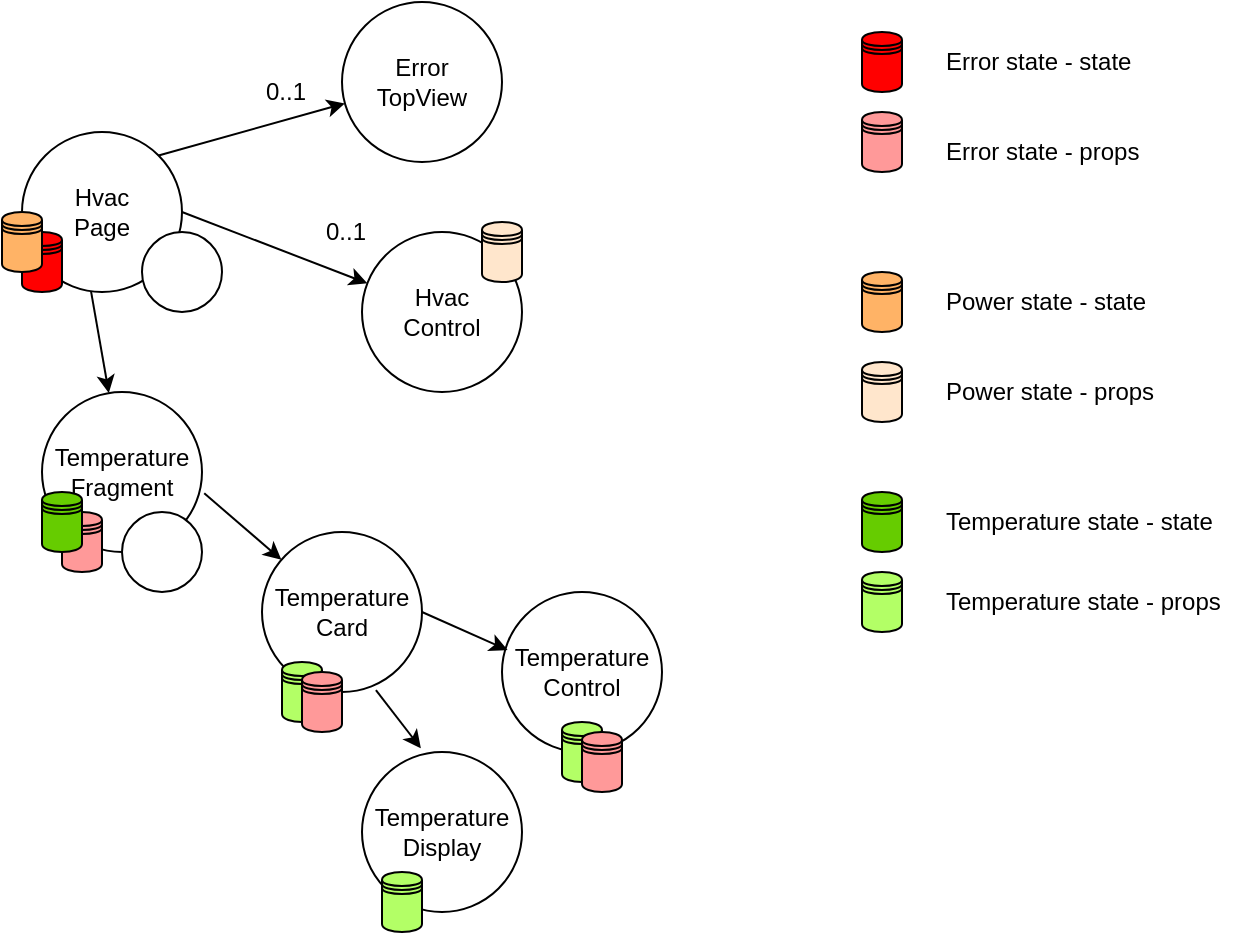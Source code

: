 <mxfile version="12.1.3" pages="2"><diagram id="RL0XcXiybKB3q-PlKiXd" name="Page-1"><mxGraphModel dx="1260" dy="547" grid="1" gridSize="10" guides="1" tooltips="1" connect="1" arrows="1" fold="1" page="1" pageScale="1" pageWidth="827" pageHeight="1169" math="0" shadow="0"><root><mxCell id="tbMCr9wLj3O3u-lx7dDG-0"/><mxCell id="tbMCr9wLj3O3u-lx7dDG-1" parent="tbMCr9wLj3O3u-lx7dDG-0"/><mxCell id="tbMCr9wLj3O3u-lx7dDG-2" value="Hvac&lt;br&gt;Page" style="ellipse;whiteSpace=wrap;html=1;aspect=fixed;" vertex="1" parent="tbMCr9wLj3O3u-lx7dDG-1"><mxGeometry x="180" y="80" width="80" height="80" as="geometry"/></mxCell><mxCell id="tbMCr9wLj3O3u-lx7dDG-3" value="Hvac&lt;br&gt;Control" style="ellipse;whiteSpace=wrap;html=1;aspect=fixed;" vertex="1" parent="tbMCr9wLj3O3u-lx7dDG-1"><mxGeometry x="350" y="130" width="80" height="80" as="geometry"/></mxCell><mxCell id="tbMCr9wLj3O3u-lx7dDG-4" value="Temperature&lt;br&gt;Fragment" style="ellipse;whiteSpace=wrap;html=1;aspect=fixed;" vertex="1" parent="tbMCr9wLj3O3u-lx7dDG-1"><mxGeometry x="190" y="210" width="80" height="80" as="geometry"/></mxCell><mxCell id="tbMCr9wLj3O3u-lx7dDG-5" value="" style="endArrow=classic;html=1;exitX=1;exitY=0.5;exitDx=0;exitDy=0;" edge="1" parent="tbMCr9wLj3O3u-lx7dDG-1" source="tbMCr9wLj3O3u-lx7dDG-2" target="tbMCr9wLj3O3u-lx7dDG-3"><mxGeometry width="50" height="50" relative="1" as="geometry"><mxPoint x="370" y="130" as="sourcePoint"/><mxPoint x="420" y="80" as="targetPoint"/></mxGeometry></mxCell><mxCell id="tbMCr9wLj3O3u-lx7dDG-6" value="0..1" style="text;html=1;resizable=0;points=[];autosize=1;align=left;verticalAlign=top;spacingTop=-4;" vertex="1" parent="tbMCr9wLj3O3u-lx7dDG-1"><mxGeometry x="330" y="120" width="40" height="20" as="geometry"/></mxCell><mxCell id="tbMCr9wLj3O3u-lx7dDG-7" value="" style="endArrow=classic;html=1;exitX=0.432;exitY=0.999;exitDx=0;exitDy=0;exitPerimeter=0;" edge="1" parent="tbMCr9wLj3O3u-lx7dDG-1" source="tbMCr9wLj3O3u-lx7dDG-2" target="tbMCr9wLj3O3u-lx7dDG-4"><mxGeometry width="50" height="50" relative="1" as="geometry"><mxPoint x="270" y="130" as="sourcePoint"/><mxPoint x="362.666" y="165.641" as="targetPoint"/></mxGeometry></mxCell><mxCell id="tbMCr9wLj3O3u-lx7dDG-8" value="" style="shape=datastore;whiteSpace=wrap;html=1;fillColor=#FF0000;" vertex="1" parent="tbMCr9wLj3O3u-lx7dDG-1"><mxGeometry x="180" y="130" width="20" height="30" as="geometry"/></mxCell><mxCell id="tbMCr9wLj3O3u-lx7dDG-9" value="" style="shape=datastore;whiteSpace=wrap;html=1;fillColor=#FF0000;" vertex="1" parent="tbMCr9wLj3O3u-lx7dDG-1"><mxGeometry x="600" y="30" width="20" height="30" as="geometry"/></mxCell><mxCell id="tbMCr9wLj3O3u-lx7dDG-10" value="Error state - state" style="text;html=1;resizable=0;points=[];autosize=1;align=left;verticalAlign=top;spacingTop=-4;" vertex="1" parent="tbMCr9wLj3O3u-lx7dDG-1"><mxGeometry x="640" y="35" width="110" height="20" as="geometry"/></mxCell><mxCell id="tbMCr9wLj3O3u-lx7dDG-11" value="" style="shape=datastore;whiteSpace=wrap;html=1;fillColor=#FFB366;" vertex="1" parent="tbMCr9wLj3O3u-lx7dDG-1"><mxGeometry x="600" y="150" width="20" height="30" as="geometry"/></mxCell><mxCell id="tbMCr9wLj3O3u-lx7dDG-12" value="Power state - state" style="text;html=1;resizable=0;points=[];autosize=1;align=left;verticalAlign=top;spacingTop=-4;" vertex="1" parent="tbMCr9wLj3O3u-lx7dDG-1"><mxGeometry x="640" y="155" width="120" height="20" as="geometry"/></mxCell><mxCell id="tbMCr9wLj3O3u-lx7dDG-15" value="" style="shape=datastore;whiteSpace=wrap;html=1;fillColor=#FFB366;" vertex="1" parent="tbMCr9wLj3O3u-lx7dDG-1"><mxGeometry x="170" y="120" width="20" height="30" as="geometry"/></mxCell><mxCell id="tbMCr9wLj3O3u-lx7dDG-16" value="" style="shape=datastore;whiteSpace=wrap;html=1;fillColor=#FFE6CC;" vertex="1" parent="tbMCr9wLj3O3u-lx7dDG-1"><mxGeometry x="600" y="195" width="20" height="30" as="geometry"/></mxCell><mxCell id="tbMCr9wLj3O3u-lx7dDG-17" value="Power state - props&lt;br&gt;" style="text;html=1;resizable=0;points=[];autosize=1;align=left;verticalAlign=top;spacingTop=-4;" vertex="1" parent="tbMCr9wLj3O3u-lx7dDG-1"><mxGeometry x="640" y="200" width="120" height="20" as="geometry"/></mxCell><mxCell id="tbMCr9wLj3O3u-lx7dDG-18" value="" style="shape=datastore;whiteSpace=wrap;html=1;fillColor=#FFE6CC;" vertex="1" parent="tbMCr9wLj3O3u-lx7dDG-1"><mxGeometry x="410" y="125" width="20" height="30" as="geometry"/></mxCell><mxCell id="tbMCr9wLj3O3u-lx7dDG-19" value="Error&lt;br&gt;TopView" style="ellipse;whiteSpace=wrap;html=1;aspect=fixed;" vertex="1" parent="tbMCr9wLj3O3u-lx7dDG-1"><mxGeometry x="340" y="15" width="80" height="80" as="geometry"/></mxCell><mxCell id="tbMCr9wLj3O3u-lx7dDG-20" value="" style="endArrow=classic;html=1;exitX=1;exitY=0;exitDx=0;exitDy=0;" edge="1" parent="tbMCr9wLj3O3u-lx7dDG-1" source="tbMCr9wLj3O3u-lx7dDG-2" target="tbMCr9wLj3O3u-lx7dDG-19"><mxGeometry width="50" height="50" relative="1" as="geometry"><mxPoint x="270" y="130" as="sourcePoint"/><mxPoint x="362.666" y="165.641" as="targetPoint"/></mxGeometry></mxCell><mxCell id="tbMCr9wLj3O3u-lx7dDG-21" value="0..1" style="text;html=1;resizable=0;points=[];autosize=1;align=left;verticalAlign=top;spacingTop=-4;" vertex="1" parent="tbMCr9wLj3O3u-lx7dDG-1"><mxGeometry x="300" y="50" width="40" height="20" as="geometry"/></mxCell><mxCell id="tbMCr9wLj3O3u-lx7dDG-25" value="" style="shape=datastore;whiteSpace=wrap;html=1;fillColor=#FF9999;" vertex="1" parent="tbMCr9wLj3O3u-lx7dDG-1"><mxGeometry x="600" y="70" width="20" height="30" as="geometry"/></mxCell><mxCell id="tbMCr9wLj3O3u-lx7dDG-26" value="" style="shape=datastore;whiteSpace=wrap;html=1;fillColor=#FF9999;" vertex="1" parent="tbMCr9wLj3O3u-lx7dDG-1"><mxGeometry x="200" y="270" width="20" height="30" as="geometry"/></mxCell><mxCell id="tbMCr9wLj3O3u-lx7dDG-27" value="Error state - props" style="text;html=1;resizable=0;points=[];autosize=1;align=left;verticalAlign=top;spacingTop=-4;" vertex="1" parent="tbMCr9wLj3O3u-lx7dDG-1"><mxGeometry x="640" y="80" width="110" height="20" as="geometry"/></mxCell><mxCell id="tbMCr9wLj3O3u-lx7dDG-28" value="" style="ellipse;whiteSpace=wrap;html=1;aspect=fixed;fillColor=#FFFFFF;" vertex="1" parent="tbMCr9wLj3O3u-lx7dDG-1"><mxGeometry x="230" y="270" width="40" height="40" as="geometry"/></mxCell><mxCell id="tbMCr9wLj3O3u-lx7dDG-29" value="" style="shape=datastore;whiteSpace=wrap;html=1;fillColor=#66CC00;" vertex="1" parent="tbMCr9wLj3O3u-lx7dDG-1"><mxGeometry x="600" y="260" width="20" height="30" as="geometry"/></mxCell><mxCell id="tbMCr9wLj3O3u-lx7dDG-30" value="" style="shape=datastore;whiteSpace=wrap;html=1;fillColor=#B3FF66;" vertex="1" parent="tbMCr9wLj3O3u-lx7dDG-1"><mxGeometry x="600" y="300" width="20" height="30" as="geometry"/></mxCell><mxCell id="tbMCr9wLj3O3u-lx7dDG-31" value="Temperature state - state" style="text;html=1;resizable=0;points=[];autosize=1;align=left;verticalAlign=top;spacingTop=-4;" vertex="1" parent="tbMCr9wLj3O3u-lx7dDG-1"><mxGeometry x="640" y="265" width="150" height="20" as="geometry"/></mxCell><mxCell id="tbMCr9wLj3O3u-lx7dDG-32" value="" style="shape=datastore;whiteSpace=wrap;html=1;fillColor=#66CC00;" vertex="1" parent="tbMCr9wLj3O3u-lx7dDG-1"><mxGeometry x="190" y="260" width="20" height="30" as="geometry"/></mxCell><mxCell id="tbMCr9wLj3O3u-lx7dDG-33" value="Temperature state - props" style="text;html=1;resizable=0;points=[];autosize=1;align=left;verticalAlign=top;spacingTop=-4;" vertex="1" parent="tbMCr9wLj3O3u-lx7dDG-1"><mxGeometry x="640" y="305" width="150" height="20" as="geometry"/></mxCell><mxCell id="tbMCr9wLj3O3u-lx7dDG-34" value="Temperature&lt;br&gt;Display" style="ellipse;whiteSpace=wrap;html=1;aspect=fixed;" vertex="1" parent="tbMCr9wLj3O3u-lx7dDG-1"><mxGeometry x="350" y="390" width="80" height="80" as="geometry"/></mxCell><mxCell id="tbMCr9wLj3O3u-lx7dDG-35" value="Temperature&lt;br&gt;Control" style="ellipse;whiteSpace=wrap;html=1;aspect=fixed;" vertex="1" parent="tbMCr9wLj3O3u-lx7dDG-1"><mxGeometry x="420" y="310" width="80" height="80" as="geometry"/></mxCell><mxCell id="tbMCr9wLj3O3u-lx7dDG-36" value="Temperature&lt;br&gt;Card" style="ellipse;whiteSpace=wrap;html=1;aspect=fixed;" vertex="1" parent="tbMCr9wLj3O3u-lx7dDG-1"><mxGeometry x="300" y="280" width="80" height="80" as="geometry"/></mxCell><mxCell id="tbMCr9wLj3O3u-lx7dDG-37" value="" style="endArrow=classic;html=1;exitX=1.014;exitY=0.633;exitDx=0;exitDy=0;exitPerimeter=0;" edge="1" parent="tbMCr9wLj3O3u-lx7dDG-1" source="tbMCr9wLj3O3u-lx7dDG-4" target="tbMCr9wLj3O3u-lx7dDG-36"><mxGeometry width="50" height="50" relative="1" as="geometry"><mxPoint x="224.56" y="169.92" as="sourcePoint"/><mxPoint x="233.424" y="220.544" as="targetPoint"/></mxGeometry></mxCell><mxCell id="tbMCr9wLj3O3u-lx7dDG-38" value="" style="endArrow=classic;html=1;exitX=0.712;exitY=0.988;exitDx=0;exitDy=0;exitPerimeter=0;entryX=0.368;entryY=-0.023;entryDx=0;entryDy=0;entryPerimeter=0;" edge="1" parent="tbMCr9wLj3O3u-lx7dDG-1" source="tbMCr9wLj3O3u-lx7dDG-36" target="tbMCr9wLj3O3u-lx7dDG-34"><mxGeometry width="50" height="50" relative="1" as="geometry"><mxPoint x="281.12" y="270.64" as="sourcePoint"/><mxPoint x="319.76" y="303.817" as="targetPoint"/></mxGeometry></mxCell><mxCell id="tbMCr9wLj3O3u-lx7dDG-39" value="" style="endArrow=classic;html=1;exitX=1;exitY=0.5;exitDx=0;exitDy=0;entryX=0.035;entryY=0.363;entryDx=0;entryDy=0;entryPerimeter=0;" edge="1" parent="tbMCr9wLj3O3u-lx7dDG-1" source="tbMCr9wLj3O3u-lx7dDG-36" target="tbMCr9wLj3O3u-lx7dDG-35"><mxGeometry width="50" height="50" relative="1" as="geometry"><mxPoint x="366.96" y="369.04" as="sourcePoint"/><mxPoint x="389.44" y="398.16" as="targetPoint"/></mxGeometry></mxCell><mxCell id="tbMCr9wLj3O3u-lx7dDG-40" value="" style="shape=datastore;whiteSpace=wrap;html=1;fillColor=#B3FF66;" vertex="1" parent="tbMCr9wLj3O3u-lx7dDG-1"><mxGeometry x="310" y="345" width="20" height="30" as="geometry"/></mxCell><mxCell id="tbMCr9wLj3O3u-lx7dDG-41" value="" style="shape=datastore;whiteSpace=wrap;html=1;fillColor=#B3FF66;" vertex="1" parent="tbMCr9wLj3O3u-lx7dDG-1"><mxGeometry x="360" y="450" width="20" height="30" as="geometry"/></mxCell><mxCell id="tbMCr9wLj3O3u-lx7dDG-42" value="" style="shape=datastore;whiteSpace=wrap;html=1;fillColor=#B3FF66;" vertex="1" parent="tbMCr9wLj3O3u-lx7dDG-1"><mxGeometry x="450" y="375" width="20" height="30" as="geometry"/></mxCell><mxCell id="tbMCr9wLj3O3u-lx7dDG-43" value="" style="shape=datastore;whiteSpace=wrap;html=1;fillColor=#FF9999;" vertex="1" parent="tbMCr9wLj3O3u-lx7dDG-1"><mxGeometry x="320" y="350" width="20" height="30" as="geometry"/></mxCell><mxCell id="tbMCr9wLj3O3u-lx7dDG-46" value="" style="shape=datastore;whiteSpace=wrap;html=1;fillColor=#FF9999;" vertex="1" parent="tbMCr9wLj3O3u-lx7dDG-1"><mxGeometry x="460" y="380" width="20" height="30" as="geometry"/></mxCell><mxCell id="tbMCr9wLj3O3u-lx7dDG-49" value="" style="ellipse;whiteSpace=wrap;html=1;aspect=fixed;fillColor=#FFFFFF;" vertex="1" parent="tbMCr9wLj3O3u-lx7dDG-1"><mxGeometry x="240" y="130" width="40" height="40" as="geometry"/></mxCell></root></mxGraphModel></diagram><diagram id="PJm6Fy7kg-MV_jiIoemZ" name="Page-2"><mxGraphModel dx="1260" dy="547" grid="1" gridSize="10" guides="1" tooltips="1" connect="1" arrows="1" fold="1" page="1" pageScale="1" pageWidth="827" pageHeight="1169" math="0" shadow="0"><root><mxCell id="RJ3TBNHPIIF_eLPC2rUb-0"/><mxCell id="RJ3TBNHPIIF_eLPC2rUb-1" parent="RJ3TBNHPIIF_eLPC2rUb-0"/><mxCell id="RJ3TBNHPIIF_eLPC2rUb-2" value="Hvac&lt;br&gt;Page" style="ellipse;whiteSpace=wrap;html=1;aspect=fixed;" vertex="1" parent="RJ3TBNHPIIF_eLPC2rUb-1"><mxGeometry x="180" y="80" width="80" height="80" as="geometry"/></mxCell><mxCell id="RJ3TBNHPIIF_eLPC2rUb-3" value="Hvac&lt;br&gt;Control" style="ellipse;whiteSpace=wrap;html=1;aspect=fixed;" vertex="1" parent="RJ3TBNHPIIF_eLPC2rUb-1"><mxGeometry x="350" y="130" width="80" height="80" as="geometry"/></mxCell><mxCell id="RJ3TBNHPIIF_eLPC2rUb-4" value="Temperature&lt;br&gt;Fragment" style="ellipse;whiteSpace=wrap;html=1;aspect=fixed;" vertex="1" parent="RJ3TBNHPIIF_eLPC2rUb-1"><mxGeometry x="190" y="210" width="80" height="80" as="geometry"/></mxCell><mxCell id="RJ3TBNHPIIF_eLPC2rUb-5" value="" style="endArrow=classic;html=1;exitX=1;exitY=0.5;exitDx=0;exitDy=0;" edge="1" parent="RJ3TBNHPIIF_eLPC2rUb-1" source="RJ3TBNHPIIF_eLPC2rUb-2" target="RJ3TBNHPIIF_eLPC2rUb-3"><mxGeometry width="50" height="50" relative="1" as="geometry"><mxPoint x="370" y="130" as="sourcePoint"/><mxPoint x="420" y="80" as="targetPoint"/></mxGeometry></mxCell><mxCell id="RJ3TBNHPIIF_eLPC2rUb-6" value="0..1" style="text;html=1;resizable=0;points=[];autosize=1;align=left;verticalAlign=top;spacingTop=-4;" vertex="1" parent="RJ3TBNHPIIF_eLPC2rUb-1"><mxGeometry x="330" y="120" width="40" height="20" as="geometry"/></mxCell><mxCell id="RJ3TBNHPIIF_eLPC2rUb-7" value="" style="endArrow=classic;html=1;exitX=0.432;exitY=0.999;exitDx=0;exitDy=0;exitPerimeter=0;" edge="1" parent="RJ3TBNHPIIF_eLPC2rUb-1" source="RJ3TBNHPIIF_eLPC2rUb-2" target="RJ3TBNHPIIF_eLPC2rUb-4"><mxGeometry width="50" height="50" relative="1" as="geometry"><mxPoint x="270" y="130" as="sourcePoint"/><mxPoint x="362.666" y="165.641" as="targetPoint"/></mxGeometry></mxCell><mxCell id="RJ3TBNHPIIF_eLPC2rUb-8" value="" style="shape=datastore;whiteSpace=wrap;html=1;fillColor=#FF0000;" vertex="1" parent="RJ3TBNHPIIF_eLPC2rUb-1"><mxGeometry x="180" y="130" width="20" height="30" as="geometry"/></mxCell><mxCell id="RJ3TBNHPIIF_eLPC2rUb-9" value="" style="shape=datastore;whiteSpace=wrap;html=1;fillColor=#FF0000;" vertex="1" parent="RJ3TBNHPIIF_eLPC2rUb-1"><mxGeometry x="600" y="30" width="20" height="30" as="geometry"/></mxCell><mxCell id="RJ3TBNHPIIF_eLPC2rUb-10" value="Error state - state - provider&lt;br&gt;" style="text;html=1;resizable=0;points=[];autosize=1;align=left;verticalAlign=top;spacingTop=-4;" vertex="1" parent="RJ3TBNHPIIF_eLPC2rUb-1"><mxGeometry x="640" y="35" width="160" height="20" as="geometry"/></mxCell><mxCell id="RJ3TBNHPIIF_eLPC2rUb-11" value="" style="shape=datastore;whiteSpace=wrap;html=1;fillColor=#FFB366;" vertex="1" parent="RJ3TBNHPIIF_eLPC2rUb-1"><mxGeometry x="600" y="150" width="20" height="30" as="geometry"/></mxCell><mxCell id="RJ3TBNHPIIF_eLPC2rUb-12" value="Power state - state" style="text;html=1;resizable=0;points=[];autosize=1;align=left;verticalAlign=top;spacingTop=-4;" vertex="1" parent="RJ3TBNHPIIF_eLPC2rUb-1"><mxGeometry x="640" y="155" width="120" height="20" as="geometry"/></mxCell><mxCell id="RJ3TBNHPIIF_eLPC2rUb-13" value="" style="shape=datastore;whiteSpace=wrap;html=1;fillColor=#FFB366;" vertex="1" parent="RJ3TBNHPIIF_eLPC2rUb-1"><mxGeometry x="170" y="120" width="20" height="30" as="geometry"/></mxCell><mxCell id="RJ3TBNHPIIF_eLPC2rUb-14" value="" style="shape=datastore;whiteSpace=wrap;html=1;fillColor=#FFE6CC;" vertex="1" parent="RJ3TBNHPIIF_eLPC2rUb-1"><mxGeometry x="600" y="195" width="20" height="30" as="geometry"/></mxCell><mxCell id="RJ3TBNHPIIF_eLPC2rUb-15" value="Power state - props&lt;br&gt;" style="text;html=1;resizable=0;points=[];autosize=1;align=left;verticalAlign=top;spacingTop=-4;" vertex="1" parent="RJ3TBNHPIIF_eLPC2rUb-1"><mxGeometry x="640" y="200" width="120" height="20" as="geometry"/></mxCell><mxCell id="RJ3TBNHPIIF_eLPC2rUb-16" value="" style="shape=datastore;whiteSpace=wrap;html=1;fillColor=#FFE6CC;" vertex="1" parent="RJ3TBNHPIIF_eLPC2rUb-1"><mxGeometry x="410" y="125" width="20" height="30" as="geometry"/></mxCell><mxCell id="RJ3TBNHPIIF_eLPC2rUb-17" value="Error&lt;br&gt;TopView" style="ellipse;whiteSpace=wrap;html=1;aspect=fixed;" vertex="1" parent="RJ3TBNHPIIF_eLPC2rUb-1"><mxGeometry x="340" y="15" width="80" height="80" as="geometry"/></mxCell><mxCell id="RJ3TBNHPIIF_eLPC2rUb-18" value="" style="endArrow=classic;html=1;exitX=1;exitY=0;exitDx=0;exitDy=0;" edge="1" parent="RJ3TBNHPIIF_eLPC2rUb-1" source="RJ3TBNHPIIF_eLPC2rUb-2" target="RJ3TBNHPIIF_eLPC2rUb-17"><mxGeometry width="50" height="50" relative="1" as="geometry"><mxPoint x="270" y="130" as="sourcePoint"/><mxPoint x="362.666" y="165.641" as="targetPoint"/></mxGeometry></mxCell><mxCell id="RJ3TBNHPIIF_eLPC2rUb-19" value="0..1" style="text;html=1;resizable=0;points=[];autosize=1;align=left;verticalAlign=top;spacingTop=-4;" vertex="1" parent="RJ3TBNHPIIF_eLPC2rUb-1"><mxGeometry x="300" y="50" width="40" height="20" as="geometry"/></mxCell><mxCell id="RJ3TBNHPIIF_eLPC2rUb-20" value="" style="shape=datastore;whiteSpace=wrap;html=1;fillColor=#FF9999;" vertex="1" parent="RJ3TBNHPIIF_eLPC2rUb-1"><mxGeometry x="600" y="70" width="20" height="30" as="geometry"/></mxCell><mxCell id="RJ3TBNHPIIF_eLPC2rUb-22" value="Error state - consumer" style="text;html=1;resizable=0;points=[];autosize=1;align=left;verticalAlign=top;spacingTop=-4;" vertex="1" parent="RJ3TBNHPIIF_eLPC2rUb-1"><mxGeometry x="640" y="80" width="130" height="20" as="geometry"/></mxCell><mxCell id="RJ3TBNHPIIF_eLPC2rUb-23" value="" style="ellipse;whiteSpace=wrap;html=1;aspect=fixed;fillColor=#FFFFFF;" vertex="1" parent="RJ3TBNHPIIF_eLPC2rUb-1"><mxGeometry x="230" y="270" width="40" height="40" as="geometry"/></mxCell><mxCell id="RJ3TBNHPIIF_eLPC2rUb-24" value="" style="shape=datastore;whiteSpace=wrap;html=1;fillColor=#66CC00;" vertex="1" parent="RJ3TBNHPIIF_eLPC2rUb-1"><mxGeometry x="600" y="260" width="20" height="30" as="geometry"/></mxCell><mxCell id="RJ3TBNHPIIF_eLPC2rUb-25" value="" style="shape=datastore;whiteSpace=wrap;html=1;fillColor=#B3FF66;" vertex="1" parent="RJ3TBNHPIIF_eLPC2rUb-1"><mxGeometry x="600" y="300" width="20" height="30" as="geometry"/></mxCell><mxCell id="RJ3TBNHPIIF_eLPC2rUb-26" value="Temperature state - state" style="text;html=1;resizable=0;points=[];autosize=1;align=left;verticalAlign=top;spacingTop=-4;" vertex="1" parent="RJ3TBNHPIIF_eLPC2rUb-1"><mxGeometry x="640" y="265" width="150" height="20" as="geometry"/></mxCell><mxCell id="RJ3TBNHPIIF_eLPC2rUb-27" value="" style="shape=datastore;whiteSpace=wrap;html=1;fillColor=#66CC00;" vertex="1" parent="RJ3TBNHPIIF_eLPC2rUb-1"><mxGeometry x="190" y="260" width="20" height="30" as="geometry"/></mxCell><mxCell id="RJ3TBNHPIIF_eLPC2rUb-28" value="Temperature state - props" style="text;html=1;resizable=0;points=[];autosize=1;align=left;verticalAlign=top;spacingTop=-4;" vertex="1" parent="RJ3TBNHPIIF_eLPC2rUb-1"><mxGeometry x="640" y="305" width="150" height="20" as="geometry"/></mxCell><mxCell id="RJ3TBNHPIIF_eLPC2rUb-29" value="Temperature&lt;br&gt;Display" style="ellipse;whiteSpace=wrap;html=1;aspect=fixed;" vertex="1" parent="RJ3TBNHPIIF_eLPC2rUb-1"><mxGeometry x="350" y="390" width="80" height="80" as="geometry"/></mxCell><mxCell id="RJ3TBNHPIIF_eLPC2rUb-30" value="Temperature&lt;br&gt;Control" style="ellipse;whiteSpace=wrap;html=1;aspect=fixed;" vertex="1" parent="RJ3TBNHPIIF_eLPC2rUb-1"><mxGeometry x="420" y="310" width="80" height="80" as="geometry"/></mxCell><mxCell id="RJ3TBNHPIIF_eLPC2rUb-31" value="Temperature&lt;br&gt;Card" style="ellipse;whiteSpace=wrap;html=1;aspect=fixed;" vertex="1" parent="RJ3TBNHPIIF_eLPC2rUb-1"><mxGeometry x="300" y="280" width="80" height="80" as="geometry"/></mxCell><mxCell id="RJ3TBNHPIIF_eLPC2rUb-32" value="" style="endArrow=classic;html=1;exitX=1.014;exitY=0.633;exitDx=0;exitDy=0;exitPerimeter=0;" edge="1" parent="RJ3TBNHPIIF_eLPC2rUb-1" source="RJ3TBNHPIIF_eLPC2rUb-4" target="RJ3TBNHPIIF_eLPC2rUb-31"><mxGeometry width="50" height="50" relative="1" as="geometry"><mxPoint x="224.56" y="169.92" as="sourcePoint"/><mxPoint x="233.424" y="220.544" as="targetPoint"/></mxGeometry></mxCell><mxCell id="RJ3TBNHPIIF_eLPC2rUb-33" value="" style="endArrow=classic;html=1;exitX=0.712;exitY=0.988;exitDx=0;exitDy=0;exitPerimeter=0;entryX=0.368;entryY=-0.023;entryDx=0;entryDy=0;entryPerimeter=0;" edge="1" parent="RJ3TBNHPIIF_eLPC2rUb-1" source="RJ3TBNHPIIF_eLPC2rUb-31" target="RJ3TBNHPIIF_eLPC2rUb-29"><mxGeometry width="50" height="50" relative="1" as="geometry"><mxPoint x="281.12" y="270.64" as="sourcePoint"/><mxPoint x="319.76" y="303.817" as="targetPoint"/></mxGeometry></mxCell><mxCell id="RJ3TBNHPIIF_eLPC2rUb-34" value="" style="endArrow=classic;html=1;exitX=1;exitY=0.5;exitDx=0;exitDy=0;entryX=0.035;entryY=0.363;entryDx=0;entryDy=0;entryPerimeter=0;" edge="1" parent="RJ3TBNHPIIF_eLPC2rUb-1" source="RJ3TBNHPIIF_eLPC2rUb-31" target="RJ3TBNHPIIF_eLPC2rUb-30"><mxGeometry width="50" height="50" relative="1" as="geometry"><mxPoint x="366.96" y="369.04" as="sourcePoint"/><mxPoint x="389.44" y="398.16" as="targetPoint"/></mxGeometry></mxCell><mxCell id="RJ3TBNHPIIF_eLPC2rUb-35" value="" style="shape=datastore;whiteSpace=wrap;html=1;fillColor=#B3FF66;" vertex="1" parent="RJ3TBNHPIIF_eLPC2rUb-1"><mxGeometry x="310" y="345" width="20" height="30" as="geometry"/></mxCell><mxCell id="RJ3TBNHPIIF_eLPC2rUb-36" value="" style="shape=datastore;whiteSpace=wrap;html=1;fillColor=#B3FF66;" vertex="1" parent="RJ3TBNHPIIF_eLPC2rUb-1"><mxGeometry x="360" y="450" width="20" height="30" as="geometry"/></mxCell><mxCell id="RJ3TBNHPIIF_eLPC2rUb-37" value="" style="shape=datastore;whiteSpace=wrap;html=1;fillColor=#B3FF66;" vertex="1" parent="RJ3TBNHPIIF_eLPC2rUb-1"><mxGeometry x="450" y="375" width="20" height="30" as="geometry"/></mxCell><mxCell id="RJ3TBNHPIIF_eLPC2rUb-40" value="" style="ellipse;whiteSpace=wrap;html=1;aspect=fixed;fillColor=#FFFFFF;" vertex="1" parent="RJ3TBNHPIIF_eLPC2rUb-1"><mxGeometry x="240" y="130" width="40" height="40" as="geometry"/></mxCell><mxCell id="esVhKDsyxu0Wktz4Ab8E-0" value="" style="shape=datastore;whiteSpace=wrap;html=1;fillColor=#FF9999;" vertex="1" parent="RJ3TBNHPIIF_eLPC2rUb-1"><mxGeometry x="360" y="330" width="20" height="30" as="geometry"/></mxCell><mxCell id="esVhKDsyxu0Wktz4Ab8E-1" value="" style="shape=datastore;whiteSpace=wrap;html=1;fillColor=#FF9999;" vertex="1" parent="RJ3TBNHPIIF_eLPC2rUb-1"><mxGeometry x="480" y="360" width="20" height="30" as="geometry"/></mxCell></root></mxGraphModel></diagram></mxfile>